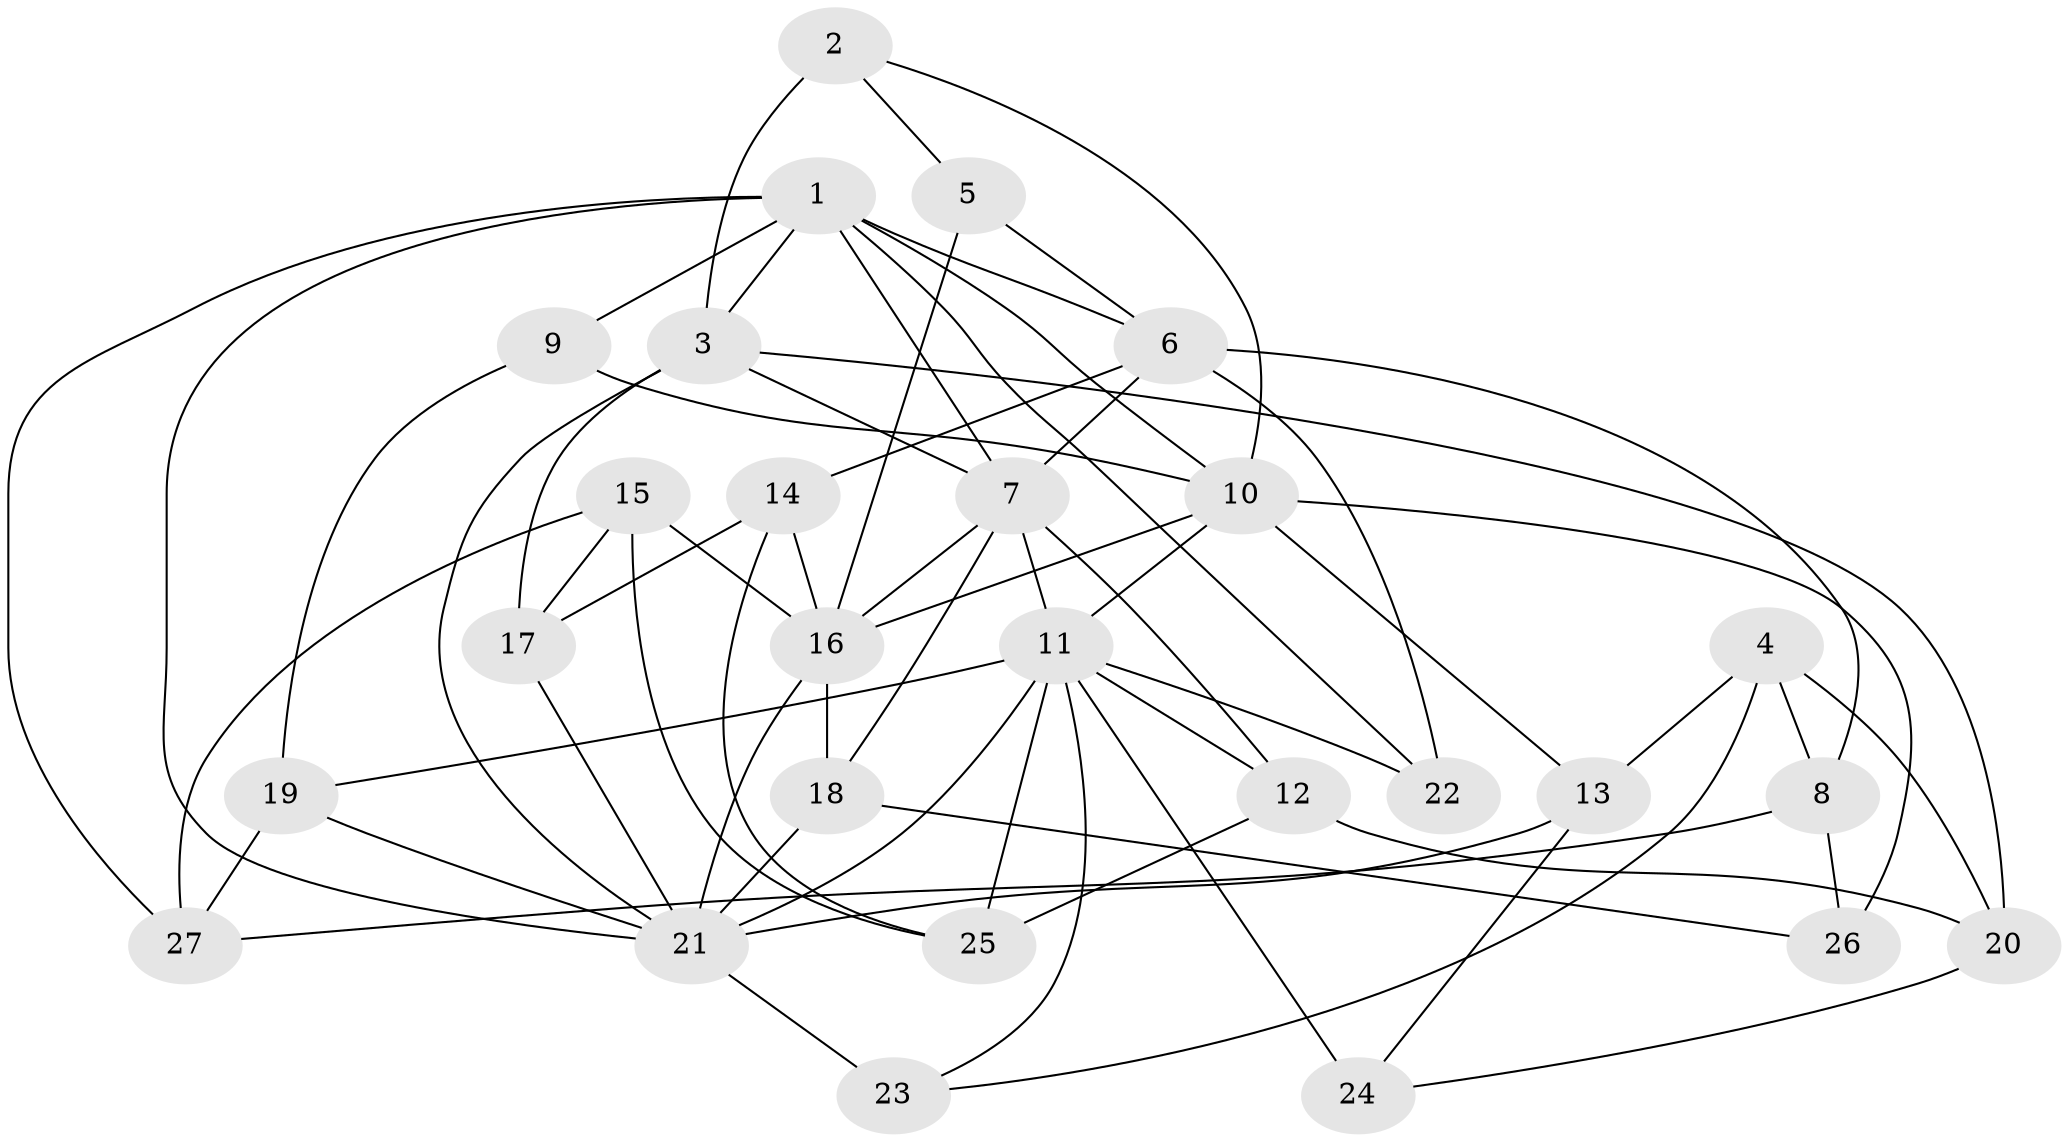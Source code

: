 // original degree distribution, {4: 1.0}
// Generated by graph-tools (version 1.1) at 2025/54/03/04/25 22:54:00]
// undirected, 27 vertices, 64 edges
graph export_dot {
  node [color=gray90,style=filled];
  1;
  2;
  3;
  4;
  5;
  6;
  7;
  8;
  9;
  10;
  11;
  12;
  13;
  14;
  15;
  16;
  17;
  18;
  19;
  20;
  21;
  22;
  23;
  24;
  25;
  26;
  27;
  1 -- 3 [weight=2.0];
  1 -- 6 [weight=2.0];
  1 -- 7 [weight=2.0];
  1 -- 9 [weight=1.0];
  1 -- 10 [weight=1.0];
  1 -- 21 [weight=2.0];
  1 -- 22 [weight=1.0];
  1 -- 27 [weight=1.0];
  2 -- 3 [weight=2.0];
  2 -- 5 [weight=1.0];
  2 -- 10 [weight=1.0];
  3 -- 7 [weight=1.0];
  3 -- 17 [weight=1.0];
  3 -- 20 [weight=1.0];
  3 -- 21 [weight=1.0];
  4 -- 8 [weight=1.0];
  4 -- 13 [weight=1.0];
  4 -- 20 [weight=1.0];
  4 -- 23 [weight=1.0];
  5 -- 6 [weight=1.0];
  5 -- 16 [weight=2.0];
  6 -- 7 [weight=3.0];
  6 -- 8 [weight=1.0];
  6 -- 14 [weight=1.0];
  6 -- 22 [weight=2.0];
  7 -- 11 [weight=1.0];
  7 -- 12 [weight=1.0];
  7 -- 16 [weight=1.0];
  7 -- 18 [weight=1.0];
  8 -- 26 [weight=1.0];
  8 -- 27 [weight=1.0];
  9 -- 10 [weight=2.0];
  9 -- 19 [weight=1.0];
  10 -- 11 [weight=2.0];
  10 -- 13 [weight=1.0];
  10 -- 16 [weight=1.0];
  10 -- 26 [weight=2.0];
  11 -- 12 [weight=1.0];
  11 -- 19 [weight=1.0];
  11 -- 21 [weight=2.0];
  11 -- 22 [weight=1.0];
  11 -- 23 [weight=1.0];
  11 -- 24 [weight=2.0];
  11 -- 25 [weight=1.0];
  12 -- 20 [weight=1.0];
  12 -- 25 [weight=1.0];
  13 -- 21 [weight=1.0];
  13 -- 24 [weight=1.0];
  14 -- 16 [weight=1.0];
  14 -- 17 [weight=1.0];
  14 -- 25 [weight=1.0];
  15 -- 16 [weight=1.0];
  15 -- 17 [weight=1.0];
  15 -- 25 [weight=1.0];
  15 -- 27 [weight=1.0];
  16 -- 18 [weight=1.0];
  16 -- 21 [weight=1.0];
  17 -- 21 [weight=1.0];
  18 -- 21 [weight=1.0];
  18 -- 26 [weight=1.0];
  19 -- 21 [weight=1.0];
  19 -- 27 [weight=1.0];
  20 -- 24 [weight=1.0];
  21 -- 23 [weight=2.0];
}
